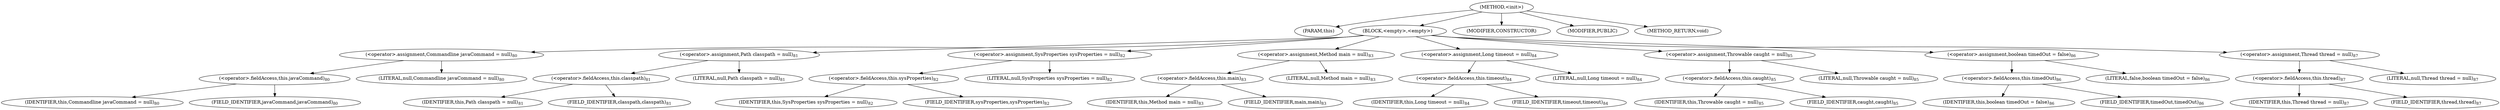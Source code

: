 digraph "&lt;init&gt;" {  
"449" [label = <(METHOD,&lt;init&gt;)> ]
"450" [label = <(PARAM,this)> ]
"451" [label = <(BLOCK,&lt;empty&gt;,&lt;empty&gt;)> ]
"452" [label = <(&lt;operator&gt;.assignment,Commandline javaCommand = null)<SUB>80</SUB>> ]
"453" [label = <(&lt;operator&gt;.fieldAccess,this.javaCommand)<SUB>80</SUB>> ]
"454" [label = <(IDENTIFIER,this,Commandline javaCommand = null)<SUB>80</SUB>> ]
"455" [label = <(FIELD_IDENTIFIER,javaCommand,javaCommand)<SUB>80</SUB>> ]
"456" [label = <(LITERAL,null,Commandline javaCommand = null)<SUB>80</SUB>> ]
"457" [label = <(&lt;operator&gt;.assignment,Path classpath = null)<SUB>81</SUB>> ]
"458" [label = <(&lt;operator&gt;.fieldAccess,this.classpath)<SUB>81</SUB>> ]
"459" [label = <(IDENTIFIER,this,Path classpath = null)<SUB>81</SUB>> ]
"460" [label = <(FIELD_IDENTIFIER,classpath,classpath)<SUB>81</SUB>> ]
"461" [label = <(LITERAL,null,Path classpath = null)<SUB>81</SUB>> ]
"462" [label = <(&lt;operator&gt;.assignment,SysProperties sysProperties = null)<SUB>82</SUB>> ]
"463" [label = <(&lt;operator&gt;.fieldAccess,this.sysProperties)<SUB>82</SUB>> ]
"464" [label = <(IDENTIFIER,this,SysProperties sysProperties = null)<SUB>82</SUB>> ]
"465" [label = <(FIELD_IDENTIFIER,sysProperties,sysProperties)<SUB>82</SUB>> ]
"466" [label = <(LITERAL,null,SysProperties sysProperties = null)<SUB>82</SUB>> ]
"467" [label = <(&lt;operator&gt;.assignment,Method main = null)<SUB>83</SUB>> ]
"468" [label = <(&lt;operator&gt;.fieldAccess,this.main)<SUB>83</SUB>> ]
"469" [label = <(IDENTIFIER,this,Method main = null)<SUB>83</SUB>> ]
"470" [label = <(FIELD_IDENTIFIER,main,main)<SUB>83</SUB>> ]
"471" [label = <(LITERAL,null,Method main = null)<SUB>83</SUB>> ]
"472" [label = <(&lt;operator&gt;.assignment,Long timeout = null)<SUB>84</SUB>> ]
"473" [label = <(&lt;operator&gt;.fieldAccess,this.timeout)<SUB>84</SUB>> ]
"474" [label = <(IDENTIFIER,this,Long timeout = null)<SUB>84</SUB>> ]
"475" [label = <(FIELD_IDENTIFIER,timeout,timeout)<SUB>84</SUB>> ]
"476" [label = <(LITERAL,null,Long timeout = null)<SUB>84</SUB>> ]
"477" [label = <(&lt;operator&gt;.assignment,Throwable caught = null)<SUB>85</SUB>> ]
"478" [label = <(&lt;operator&gt;.fieldAccess,this.caught)<SUB>85</SUB>> ]
"479" [label = <(IDENTIFIER,this,Throwable caught = null)<SUB>85</SUB>> ]
"480" [label = <(FIELD_IDENTIFIER,caught,caught)<SUB>85</SUB>> ]
"481" [label = <(LITERAL,null,Throwable caught = null)<SUB>85</SUB>> ]
"482" [label = <(&lt;operator&gt;.assignment,boolean timedOut = false)<SUB>86</SUB>> ]
"483" [label = <(&lt;operator&gt;.fieldAccess,this.timedOut)<SUB>86</SUB>> ]
"484" [label = <(IDENTIFIER,this,boolean timedOut = false)<SUB>86</SUB>> ]
"485" [label = <(FIELD_IDENTIFIER,timedOut,timedOut)<SUB>86</SUB>> ]
"486" [label = <(LITERAL,false,boolean timedOut = false)<SUB>86</SUB>> ]
"487" [label = <(&lt;operator&gt;.assignment,Thread thread = null)<SUB>87</SUB>> ]
"488" [label = <(&lt;operator&gt;.fieldAccess,this.thread)<SUB>87</SUB>> ]
"489" [label = <(IDENTIFIER,this,Thread thread = null)<SUB>87</SUB>> ]
"490" [label = <(FIELD_IDENTIFIER,thread,thread)<SUB>87</SUB>> ]
"491" [label = <(LITERAL,null,Thread thread = null)<SUB>87</SUB>> ]
"492" [label = <(MODIFIER,CONSTRUCTOR)> ]
"493" [label = <(MODIFIER,PUBLIC)> ]
"494" [label = <(METHOD_RETURN,void)> ]
  "449" -> "450" 
  "449" -> "451" 
  "449" -> "492" 
  "449" -> "493" 
  "449" -> "494" 
  "451" -> "452" 
  "451" -> "457" 
  "451" -> "462" 
  "451" -> "467" 
  "451" -> "472" 
  "451" -> "477" 
  "451" -> "482" 
  "451" -> "487" 
  "452" -> "453" 
  "452" -> "456" 
  "453" -> "454" 
  "453" -> "455" 
  "457" -> "458" 
  "457" -> "461" 
  "458" -> "459" 
  "458" -> "460" 
  "462" -> "463" 
  "462" -> "466" 
  "463" -> "464" 
  "463" -> "465" 
  "467" -> "468" 
  "467" -> "471" 
  "468" -> "469" 
  "468" -> "470" 
  "472" -> "473" 
  "472" -> "476" 
  "473" -> "474" 
  "473" -> "475" 
  "477" -> "478" 
  "477" -> "481" 
  "478" -> "479" 
  "478" -> "480" 
  "482" -> "483" 
  "482" -> "486" 
  "483" -> "484" 
  "483" -> "485" 
  "487" -> "488" 
  "487" -> "491" 
  "488" -> "489" 
  "488" -> "490" 
}
